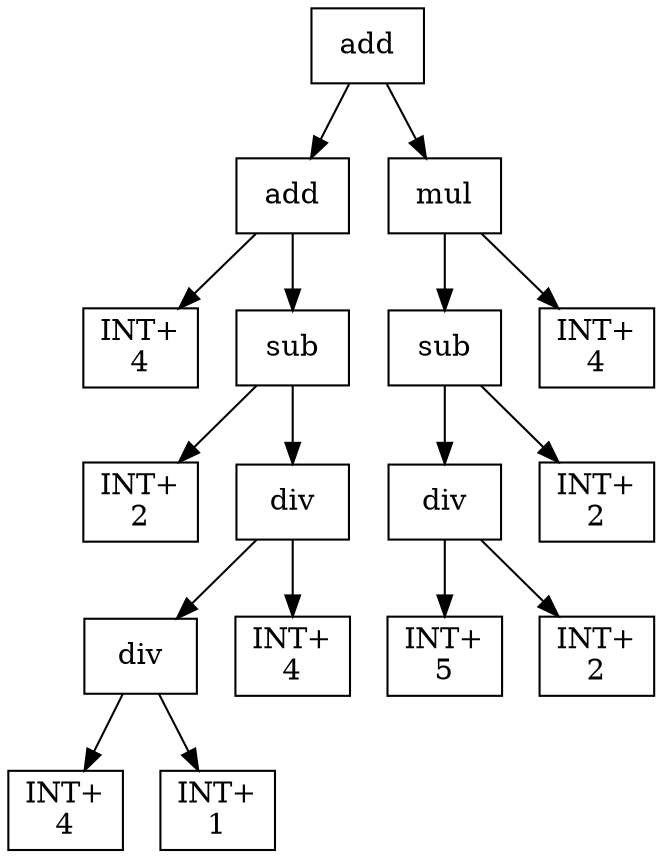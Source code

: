 digraph expr {
  node [shape=box];
  n1 [label="add"];
  n2 [label="add"];
  n3 [label="INT+\n4"];
  n4 [label="sub"];
  n5 [label="INT+\n2"];
  n6 [label="div"];
  n7 [label="div"];
  n8 [label="INT+\n4"];
  n9 [label="INT+\n1"];
  n7 -> n8;
  n7 -> n9;
  n10 [label="INT+\n4"];
  n6 -> n7;
  n6 -> n10;
  n4 -> n5;
  n4 -> n6;
  n2 -> n3;
  n2 -> n4;
  n11 [label="mul"];
  n12 [label="sub"];
  n13 [label="div"];
  n14 [label="INT+\n5"];
  n15 [label="INT+\n2"];
  n13 -> n14;
  n13 -> n15;
  n16 [label="INT+\n2"];
  n12 -> n13;
  n12 -> n16;
  n17 [label="INT+\n4"];
  n11 -> n12;
  n11 -> n17;
  n1 -> n2;
  n1 -> n11;
}